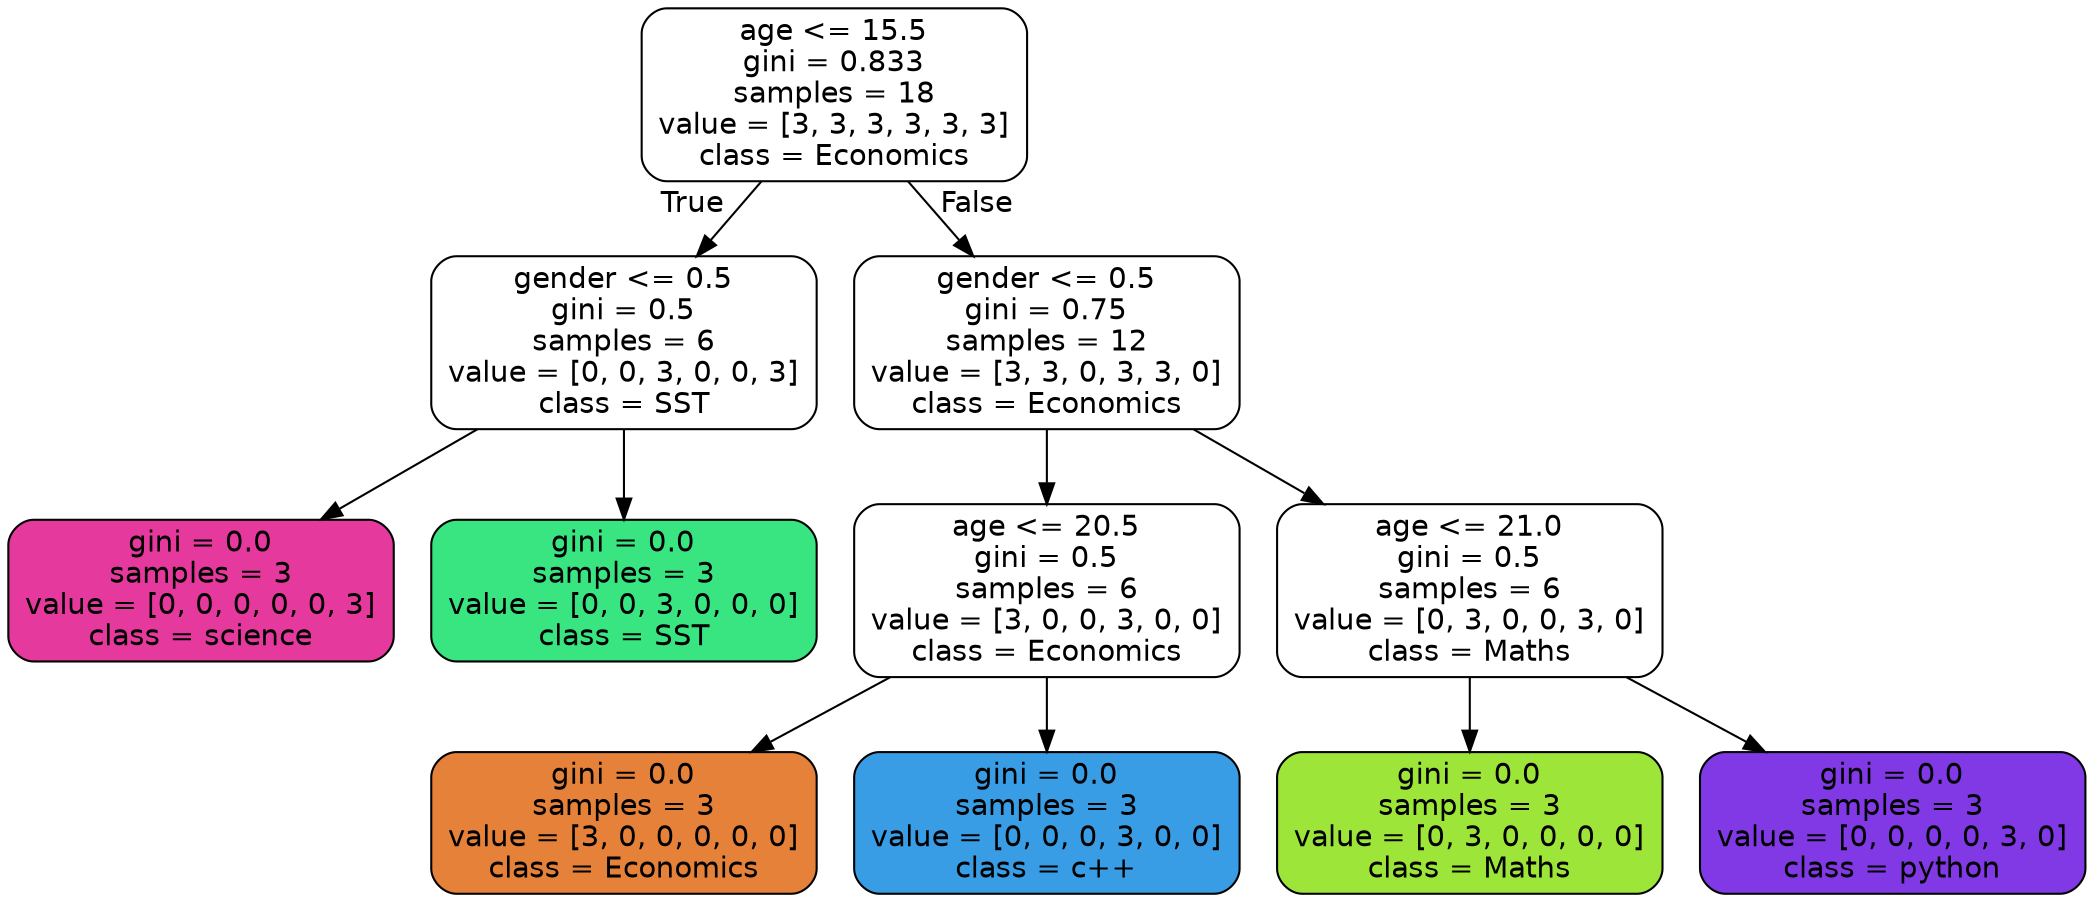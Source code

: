 digraph Tree {
node [shape=box, style="filled, rounded", color="black", fontname=helvetica] ;
edge [fontname=helvetica] ;
0 [label="age <= 15.5\ngini = 0.833\nsamples = 18\nvalue = [3, 3, 3, 3, 3, 3]\nclass = Economics", fillcolor="#ffffff"] ;
1 [label="gender <= 0.5\ngini = 0.5\nsamples = 6\nvalue = [0, 0, 3, 0, 0, 3]\nclass = SST", fillcolor="#ffffff"] ;
0 -> 1 [labeldistance=2.5, labelangle=45, headlabel="True"] ;
2 [label="gini = 0.0\nsamples = 3\nvalue = [0, 0, 0, 0, 0, 3]\nclass = science", fillcolor="#e5399d"] ;
1 -> 2 ;
3 [label="gini = 0.0\nsamples = 3\nvalue = [0, 0, 3, 0, 0, 0]\nclass = SST", fillcolor="#39e581"] ;
1 -> 3 ;
4 [label="gender <= 0.5\ngini = 0.75\nsamples = 12\nvalue = [3, 3, 0, 3, 3, 0]\nclass = Economics", fillcolor="#ffffff"] ;
0 -> 4 [labeldistance=2.5, labelangle=-45, headlabel="False"] ;
5 [label="age <= 20.5\ngini = 0.5\nsamples = 6\nvalue = [3, 0, 0, 3, 0, 0]\nclass = Economics", fillcolor="#ffffff"] ;
4 -> 5 ;
6 [label="gini = 0.0\nsamples = 3\nvalue = [3, 0, 0, 0, 0, 0]\nclass = Economics", fillcolor="#e58139"] ;
5 -> 6 ;
7 [label="gini = 0.0\nsamples = 3\nvalue = [0, 0, 0, 3, 0, 0]\nclass = c++", fillcolor="#399de5"] ;
5 -> 7 ;
8 [label="age <= 21.0\ngini = 0.5\nsamples = 6\nvalue = [0, 3, 0, 0, 3, 0]\nclass = Maths", fillcolor="#ffffff"] ;
4 -> 8 ;
9 [label="gini = 0.0\nsamples = 3\nvalue = [0, 3, 0, 0, 0, 0]\nclass = Maths", fillcolor="#9de539"] ;
8 -> 9 ;
10 [label="gini = 0.0\nsamples = 3\nvalue = [0, 0, 0, 0, 3, 0]\nclass = python", fillcolor="#8139e5"] ;
8 -> 10 ;
}